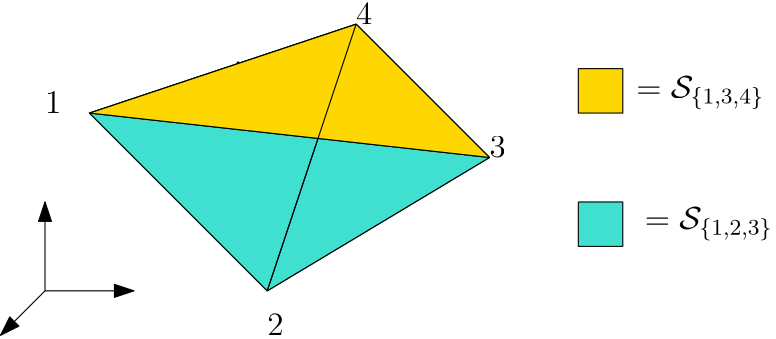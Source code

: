 <?xml version="1.0"?>
<!DOCTYPE ipe SYSTEM "ipe.dtd">
<ipe version="70206" creator="Ipe 7.2.7">
<info created="D:20190610190621" modified="D:20190610190734"/>
<ipestyle name="basic">
<symbol name="arrow/arc(spx)">
<path stroke="sym-stroke" fill="sym-stroke" pen="sym-pen">
0 0 m
-1 0.333 l
-1 -0.333 l
h
</path>
</symbol>
<symbol name="arrow/farc(spx)">
<path stroke="sym-stroke" fill="white" pen="sym-pen">
0 0 m
-1 0.333 l
-1 -0.333 l
h
</path>
</symbol>
<symbol name="arrow/ptarc(spx)">
<path stroke="sym-stroke" fill="sym-stroke" pen="sym-pen">
0 0 m
-1 0.333 l
-0.8 0 l
-1 -0.333 l
h
</path>
</symbol>
<symbol name="arrow/fptarc(spx)">
<path stroke="sym-stroke" fill="white" pen="sym-pen">
0 0 m
-1 0.333 l
-0.8 0 l
-1 -0.333 l
h
</path>
</symbol>
<symbol name="mark/circle(sx)" transformations="translations">
<path fill="sym-stroke">
0.6 0 0 0.6 0 0 e
0.4 0 0 0.4 0 0 e
</path>
</symbol>
<symbol name="mark/disk(sx)" transformations="translations">
<path fill="sym-stroke">
0.6 0 0 0.6 0 0 e
</path>
</symbol>
<symbol name="mark/fdisk(sfx)" transformations="translations">
<group>
<path fill="sym-fill">
0.5 0 0 0.5 0 0 e
</path>
<path fill="sym-stroke" fillrule="eofill">
0.6 0 0 0.6 0 0 e
0.4 0 0 0.4 0 0 e
</path>
</group>
</symbol>
<symbol name="mark/box(sx)" transformations="translations">
<path fill="sym-stroke" fillrule="eofill">
-0.6 -0.6 m
0.6 -0.6 l
0.6 0.6 l
-0.6 0.6 l
h
-0.4 -0.4 m
0.4 -0.4 l
0.4 0.4 l
-0.4 0.4 l
h
</path>
</symbol>
<symbol name="mark/square(sx)" transformations="translations">
<path fill="sym-stroke">
-0.6 -0.6 m
0.6 -0.6 l
0.6 0.6 l
-0.6 0.6 l
h
</path>
</symbol>
<symbol name="mark/fsquare(sfx)" transformations="translations">
<group>
<path fill="sym-fill">
-0.5 -0.5 m
0.5 -0.5 l
0.5 0.5 l
-0.5 0.5 l
h
</path>
<path fill="sym-stroke" fillrule="eofill">
-0.6 -0.6 m
0.6 -0.6 l
0.6 0.6 l
-0.6 0.6 l
h
-0.4 -0.4 m
0.4 -0.4 l
0.4 0.4 l
-0.4 0.4 l
h
</path>
</group>
</symbol>
<symbol name="mark/cross(sx)" transformations="translations">
<group>
<path fill="sym-stroke">
-0.43 -0.57 m
0.57 0.43 l
0.43 0.57 l
-0.57 -0.43 l
h
</path>
<path fill="sym-stroke">
-0.43 0.57 m
0.57 -0.43 l
0.43 -0.57 l
-0.57 0.43 l
h
</path>
</group>
</symbol>
<symbol name="arrow/fnormal(spx)">
<path stroke="sym-stroke" fill="white" pen="sym-pen">
0 0 m
-1 0.333 l
-1 -0.333 l
h
</path>
</symbol>
<symbol name="arrow/pointed(spx)">
<path stroke="sym-stroke" fill="sym-stroke" pen="sym-pen">
0 0 m
-1 0.333 l
-0.8 0 l
-1 -0.333 l
h
</path>
</symbol>
<symbol name="arrow/fpointed(spx)">
<path stroke="sym-stroke" fill="white" pen="sym-pen">
0 0 m
-1 0.333 l
-0.8 0 l
-1 -0.333 l
h
</path>
</symbol>
<symbol name="arrow/linear(spx)">
<path stroke="sym-stroke" pen="sym-pen">
-1 0.333 m
0 0 l
-1 -0.333 l
</path>
</symbol>
<symbol name="arrow/fdouble(spx)">
<path stroke="sym-stroke" fill="white" pen="sym-pen">
0 0 m
-1 0.333 l
-1 -0.333 l
h
-1 0 m
-2 0.333 l
-2 -0.333 l
h
</path>
</symbol>
<symbol name="arrow/double(spx)">
<path stroke="sym-stroke" fill="sym-stroke" pen="sym-pen">
0 0 m
-1 0.333 l
-1 -0.333 l
h
-1 0 m
-2 0.333 l
-2 -0.333 l
h
</path>
</symbol>
<pen name="heavier" value="0.8"/>
<pen name="fat" value="1.2"/>
<pen name="ultrafat" value="2"/>
<symbolsize name="large" value="5"/>
<symbolsize name="small" value="2"/>
<symbolsize name="tiny" value="1.1"/>
<arrowsize name="large" value="10"/>
<arrowsize name="small" value="5"/>
<arrowsize name="tiny" value="3"/>
<color name="red" value="1 0 0"/>
<color name="green" value="0 1 0"/>
<color name="blue" value="0 0 1"/>
<color name="yellow" value="1 1 0"/>
<color name="orange" value="1 0.647 0"/>
<color name="gold" value="1 0.843 0"/>
<color name="purple" value="0.627 0.125 0.941"/>
<color name="gray" value="0.745"/>
<color name="brown" value="0.647 0.165 0.165"/>
<color name="navy" value="0 0 0.502"/>
<color name="pink" value="1 0.753 0.796"/>
<color name="seagreen" value="0.18 0.545 0.341"/>
<color name="turquoise" value="0.251 0.878 0.816"/>
<color name="violet" value="0.933 0.51 0.933"/>
<color name="darkblue" value="0 0 0.545"/>
<color name="darkcyan" value="0 0.545 0.545"/>
<color name="darkgray" value="0.663"/>
<color name="darkgreen" value="0 0.392 0"/>
<color name="darkmagenta" value="0.545 0 0.545"/>
<color name="darkorange" value="1 0.549 0"/>
<color name="darkred" value="0.545 0 0"/>
<color name="lightblue" value="0.678 0.847 0.902"/>
<color name="lightcyan" value="0.878 1 1"/>
<color name="lightgray" value="0.827"/>
<color name="lightgreen" value="0.565 0.933 0.565"/>
<color name="lightyellow" value="1 1 0.878"/>
<dashstyle name="dashed" value="[4] 0"/>
<dashstyle name="dotted" value="[1 3] 0"/>
<dashstyle name="dash dotted" value="[4 2 1 2] 0"/>
<dashstyle name="dash dot dotted" value="[4 2 1 2 1 2] 0"/>
<textsize name="large" value="\large"/>
<textsize name="Large" value="\Large"/>
<textsize name="LARGE" value="\LARGE"/>
<textsize name="huge" value="\huge"/>
<textsize name="Huge" value="\Huge"/>
<textsize name="small" value="\small"/>
<textsize name="footnote" value="\footnotesize"/>
<textsize name="tiny" value="\tiny"/>
<textstyle name="center" begin="\begin{center}" end="\end{center}"/>
<textstyle name="itemize" begin="\begin{itemize}" end="\end{itemize}"/>
<textstyle name="item" begin="\begin{itemize}\item{}" end="\end{itemize}"/>
<gridsize name="4 pts" value="4"/>
<gridsize name="8 pts (~3 mm)" value="8"/>
<gridsize name="16 pts (~6 mm)" value="16"/>
<gridsize name="32 pts (~12 mm)" value="32"/>
<gridsize name="10 pts (~3.5 mm)" value="10"/>
<gridsize name="20 pts (~7 mm)" value="20"/>
<gridsize name="14 pts (~5 mm)" value="14"/>
<gridsize name="28 pts (~10 mm)" value="28"/>
<gridsize name="56 pts (~20 mm)" value="56"/>
<anglesize name="90 deg" value="90"/>
<anglesize name="60 deg" value="60"/>
<anglesize name="45 deg" value="45"/>
<anglesize name="30 deg" value="30"/>
<anglesize name="22.5 deg" value="22.5"/>
<opacity name="10%" value="0.1"/>
<opacity name="30%" value="0.3"/>
<opacity name="50%" value="0.5"/>
<opacity name="75%" value="0.75"/>
<tiling name="falling" angle="-60" step="4" width="1"/>
<tiling name="rising" angle="30" step="4" width="1"/>
</ipestyle>
<page>
<layer name="alpha"/>
<view layers="alpha" active="alpha"/>
<path layer="alpha" stroke="black">
192 384 m
160 288 l
240 336 l
192 384 l
96 352 l
160 288 l
240 336 l
96 352 l
</path>
<path stroke="black" pen="0.8" cap="1" join="1">
161.313 361.344 m
161.313 361.344 l
</path>
<path stroke="black" pen="0.8" cap="1" join="1">
161.887 365.164 m
161.887 365.164 l
</path>
<path stroke="black" pen="0.8" cap="1" join="1">
170.441 357.77 m
170.441 357.77 l
</path>
<path stroke="black" pen="0.8" cap="1" join="1">
170.441 357.77 m
170.441 357.77 l
</path>
<path stroke="black" fill="white" pen="0.8" cap="1" join="1">
151.242 357.066 m
151.242 357.066 l
</path>
<path stroke="black" fill="white" pen="0.8" cap="1" join="1">
151.242 357.066 m
151.242 357.066 l
</path>
<path stroke="black" fill="white" pen="0.8" cap="1" join="1">
151.242 357.066 m
151.242 357.066 l
</path>
<path stroke="black" fill="white" pen="0.8" cap="1" join="1">
181.531 365.273 m
181.531 365.273 l
</path>
<path stroke="black" fill="white" pen="0.8" cap="1" join="1">
149.473 370.145 m
149.473 370.145 l
</path>
<path stroke="black" fill="white" pen="0.8" cap="1" join="1">
149.473 370.145 m
149.473 370.145 l
</path>
<path stroke="black" fill="white" pen="0.8" cap="1" join="1">
195.273 361.695 m
195.273 361.695 l
</path>
<path stroke="black" fill="white" pen="0.8" cap="1" join="1">
195.273 361.695 m
195.273 361.695 l
</path>
<path fill="white">
168.41 360.715 m
168.41 360.715 l
</path>
<path fill="white">
168.41 360.715 m
168.41 360.715 l
</path>
<path fill="white">
170.844 380.016 m
170.844 380.016 l
</path>
<path fill="white">
170.879 351.574 m
170.879 351.574 l
</path>
<path fill="white">
207.074 358.828 m
207.074 358.828 l
</path>
<path fill="white">
203.285 350.934 m
203.285 350.934 l
</path>
<path fill="white">
203.285 350.934 m
203.285 350.934 l
</path>
<path stroke="black" fill="orange">
96 352 m
192 384 l
240 336 l
96 352 l
</path>
<path stroke="black">
160 288 m
192 384 l
</path>
<path stroke="black" fill="turquoise">
96 352 m
240 336 l
160 288 l
96 352 l
</path>
<path stroke="black" fill="turquoise">
192 384 m
160 288 l
</path>
<path matrix="1 0 0 1 0 -16" stroke="black" fill="turquoise">
272 336 m
272 320 l
288 320 l
288 336 l
272 336 l
</path>
<path stroke="black" fill="gold">
272 368 m
272 352 l
288 352 l
288 368 l
272 368 l
272 368 l
</path>
<path stroke="black" fill="gold">
192 384 m
96 352 l
240 336 l
</path>
<path stroke="black" fill="gold">
160 288 m
192 384 l
192 384 l
</path>
<text transformations="translations" pos="80 352" stroke="black" type="label" width="5.853" height="7.704" depth="0" valign="baseline" size="large">1</text>
<text transformations="translations" pos="160 272" stroke="black" type="label" width="5.853" height="7.704" depth="0" valign="baseline" size="large">2</text>
<text transformations="translations" pos="240 336" stroke="black" type="label" width="5.853" height="7.704" depth="0" valign="baseline" size="large">3</text>
<text transformations="translations" pos="192 384" stroke="black" type="label" width="5.853" height="7.704" depth="0" valign="baseline" size="large">4</text>
<path stroke="black" fill="gold" arrow="normal/normal">
80 288 m
80 320 l
</path>
<path stroke="black" fill="gold" arrow="normal/normal">
80 288 m
64 272 l
</path>
<path stroke="black" fill="gold" arrow="normal/normal">
80 288 m
112 288 l
</path>
<text matrix="1 0 0 1 -11.1859 5.27116" transformations="translations" pos="304 352" stroke="black" type="label" width="46.039" height="8.172" depth="3.85" valign="baseline" size="large">$= \mathcal{S}_{\{1,3,4\}}$</text>
<text matrix="1 0 0 1 -8.08523 -9.92891" transformations="translations" pos="304 320" stroke="black" type="label" width="46.039" height="8.172" depth="3.85" valign="baseline" size="large">$=\mathcal{S}_{\{1,2,3\}}$</text>
<path stroke="black" fill="gold">
192 384 m
240 336 l
</path>
</page>
</ipe>
